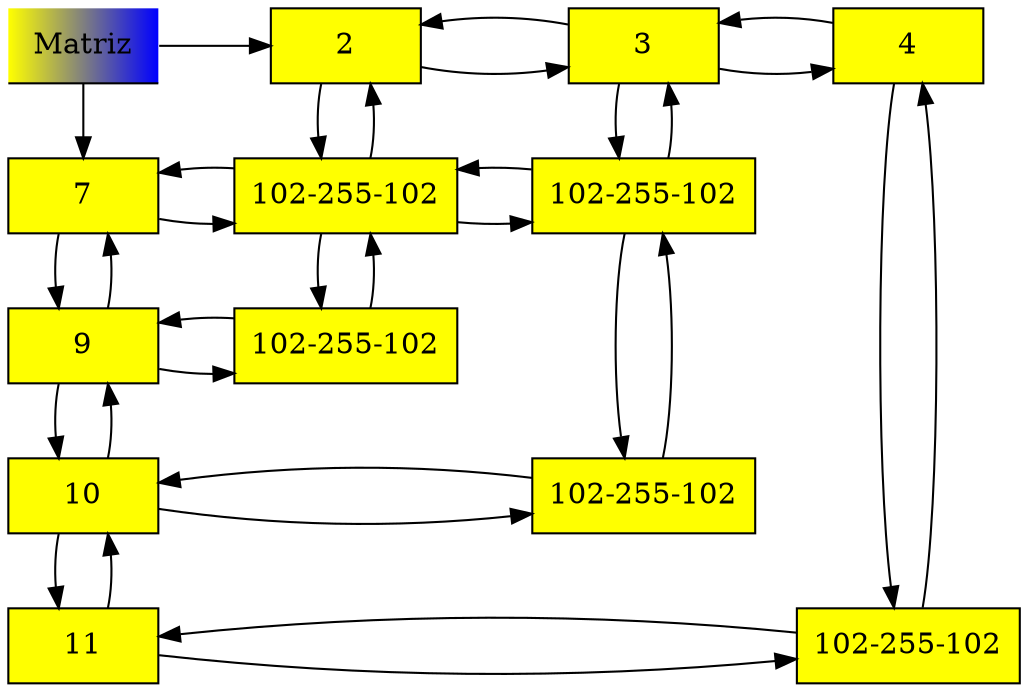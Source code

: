 digraph G {
graph [ranksep="0.5", nodesep="0.5"];

Matriz[width = 1.0 group = "Mt0",  style=filled,shape="underline",fillcolor="yellow:blue" label="Matriz"];

F7[label="7"width = 1.0 style = filled,shape="rectangle", fillcolor = "yellow", group = Mt0] ;
F9[label="9"width = 1.0 style = filled,shape="rectangle", fillcolor = "yellow", group = Mt0] ;
F10[label="10"width = 1.0 style = filled,shape="rectangle", fillcolor = "yellow", group = Mt0] ;
F11[label="11"width = 1.0 style = filled,shape="rectangle", fillcolor = "yellow", group = Mt0] ;
F7->F9;
F9->F7;
F9->F10;
F10->F9;
F10->F11;
F11->F10;

C2[label="2"width = 1.0 style = filled,shape="rectangle", fillcolor = "yellow", group =2] ;
C3[label="3"width = 1.0 style = filled,shape="rectangle", fillcolor = "yellow", group =3] ;
C4[label="4"width = 1.0 style = filled,shape="rectangle", fillcolor = "yellow", group =4] ;
C2->C3;
C3->C2;
C3->C4;
C4->C3;
{rank = same; Matriz;C2;C3;C4}
Matriz ->C2;
Matriz ->F7;

72[label="102-255-102"width = 1.0 style = filled,shape="rectangle", fillcolor = "yellow", group =2] ;
92[label="102-255-102"width = 1.0 style = filled,shape="rectangle", fillcolor = "yellow", group =2] ;
103[label="102-255-102"width = 1.0 style = filled,shape="rectangle", fillcolor = "yellow", group =3] ;
114[label="102-255-102"width = 1.0 style = filled,shape="rectangle", fillcolor = "yellow", group =4] ;
F7->72[constraint = false];
72->F7[constraint = false];
F9->92[constraint = false];
92->F9[constraint = false];
F10->103[constraint = false];
103->F10[constraint = false];
F11->114[constraint = false];
114->F11[constraint = false];
73[label="102-255-102"width = 1.0 style = filled,shape="rectangle", fillcolor = "yellow", group =3] ;
72->73[constraint = false];

73->72[constraint = false];

{rank = same;F7;72;73;}
{rank = same;F9;92;}
{rank = same;F10;103;}
{rank = same;F11;114;}

C2->72;
72->C2;
C3->73;
73->C3;
C4->114;
114->C4;

72->92
92->72[constraint = false];
73->103
103->73[constraint = false];




}
